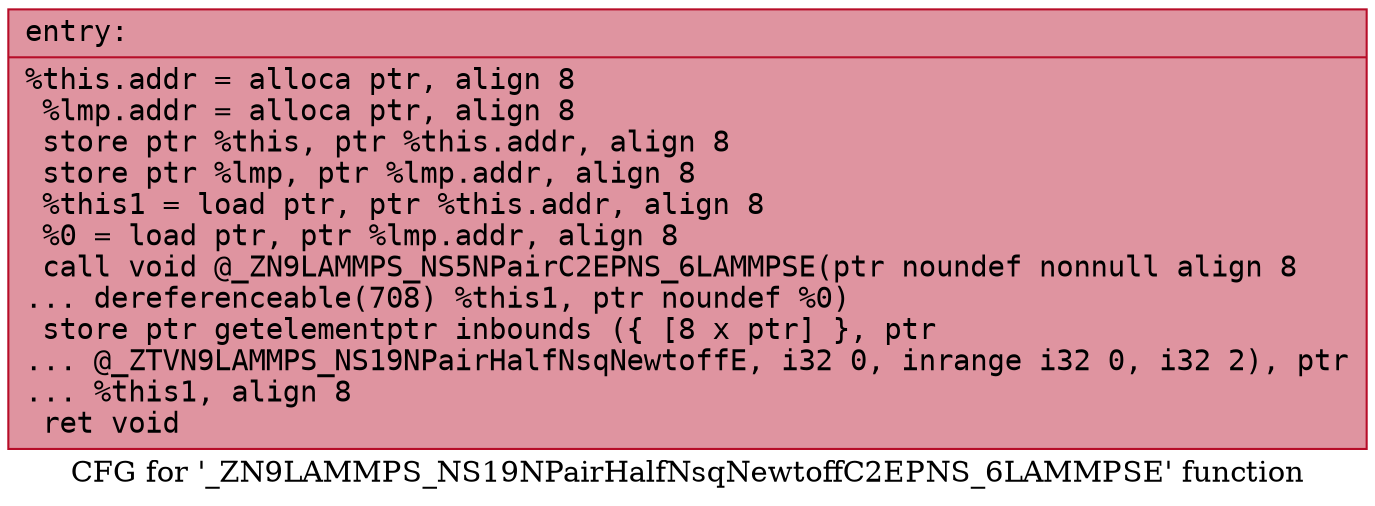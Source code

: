 digraph "CFG for '_ZN9LAMMPS_NS19NPairHalfNsqNewtoffC2EPNS_6LAMMPSE' function" {
	label="CFG for '_ZN9LAMMPS_NS19NPairHalfNsqNewtoffC2EPNS_6LAMMPSE' function";

	Node0x5590daf436d0 [shape=record,color="#b70d28ff", style=filled, fillcolor="#b70d2870" fontname="Courier",label="{entry:\l|  %this.addr = alloca ptr, align 8\l  %lmp.addr = alloca ptr, align 8\l  store ptr %this, ptr %this.addr, align 8\l  store ptr %lmp, ptr %lmp.addr, align 8\l  %this1 = load ptr, ptr %this.addr, align 8\l  %0 = load ptr, ptr %lmp.addr, align 8\l  call void @_ZN9LAMMPS_NS5NPairC2EPNS_6LAMMPSE(ptr noundef nonnull align 8\l... dereferenceable(708) %this1, ptr noundef %0)\l  store ptr getelementptr inbounds (\{ [8 x ptr] \}, ptr\l... @_ZTVN9LAMMPS_NS19NPairHalfNsqNewtoffE, i32 0, inrange i32 0, i32 2), ptr\l... %this1, align 8\l  ret void\l}"];
}

